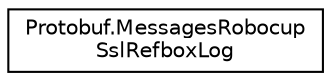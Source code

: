 digraph "Graphical Class Hierarchy"
{
 // INTERACTIVE_SVG=YES
  edge [fontname="Helvetica",fontsize="10",labelfontname="Helvetica",labelfontsize="10"];
  node [fontname="Helvetica",fontsize="10",shape=record];
  rankdir="LR";
  Node1 [label="Protobuf.MessagesRobocup\lSslRefboxLog",height=0.2,width=0.4,color="black", fillcolor="white", style="filled",URL="$dd/d38/class_protobuf_1_1_messages_robocup_ssl_refbox_log.html"];
}
